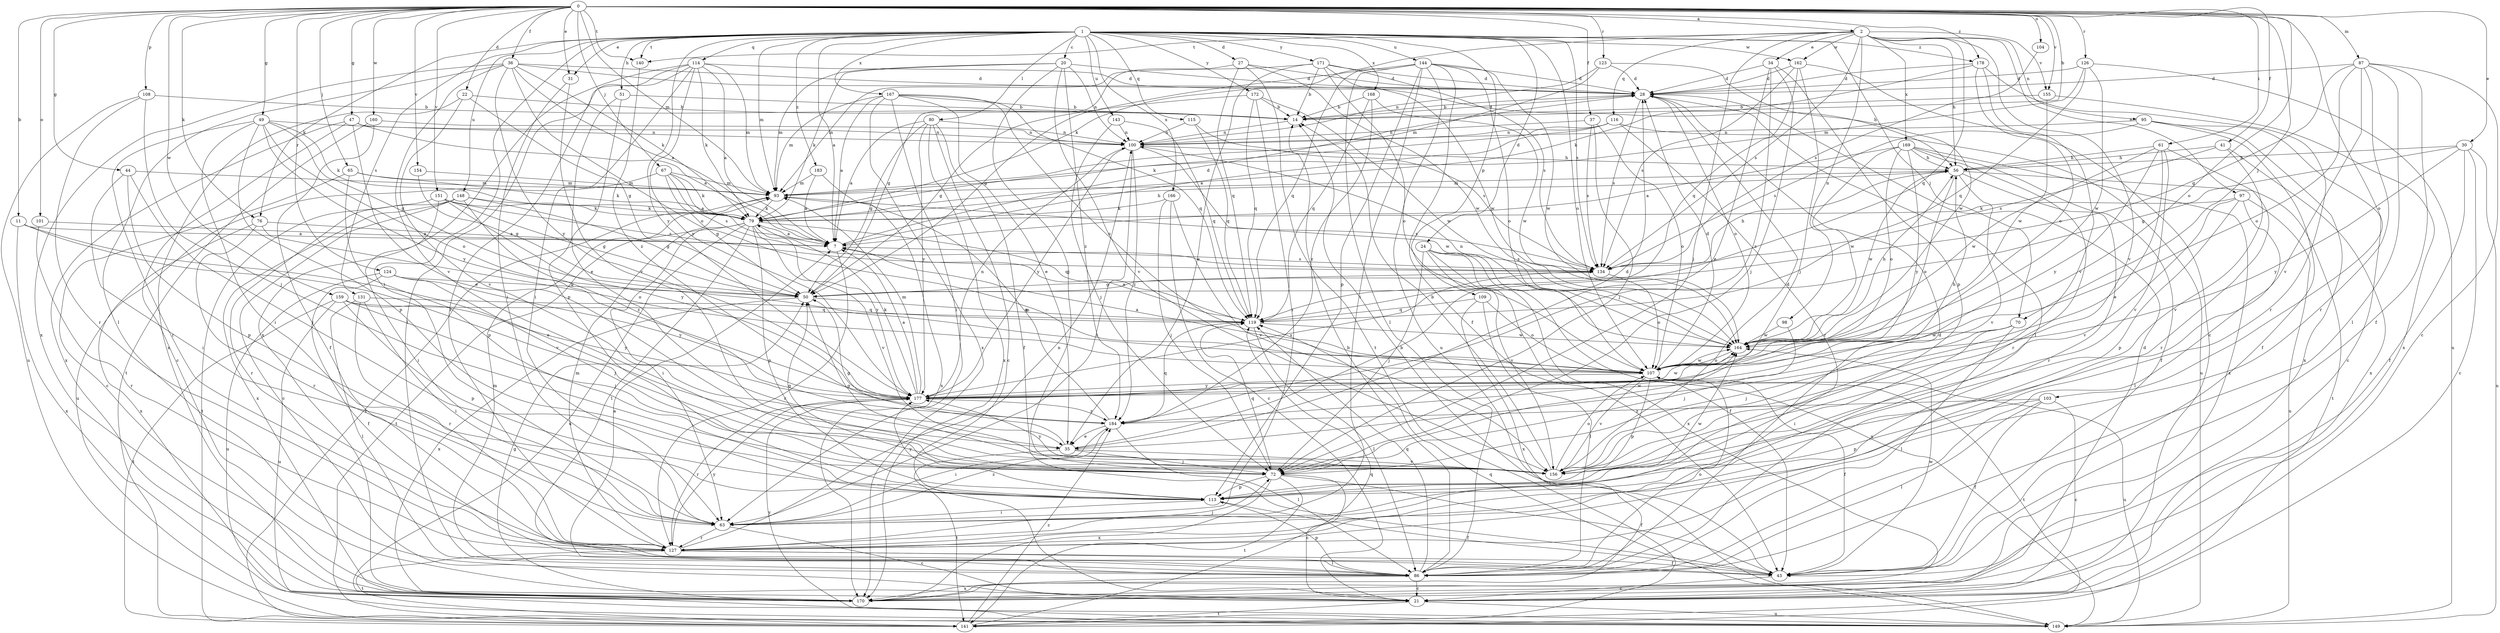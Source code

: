 strict digraph  {
0;
1;
2;
7;
11;
14;
20;
21;
22;
24;
27;
28;
30;
31;
34;
35;
36;
37;
41;
43;
44;
47;
49;
50;
51;
56;
61;
63;
65;
67;
70;
72;
76;
79;
80;
86;
87;
93;
95;
97;
98;
100;
101;
103;
104;
107;
108;
109;
113;
114;
115;
116;
119;
123;
124;
126;
127;
131;
134;
140;
141;
143;
144;
148;
149;
151;
154;
155;
156;
159;
160;
162;
164;
166;
167;
168;
169;
170;
171;
172;
177;
178;
183;
184;
0 -> 2  [label=a];
0 -> 11  [label=b];
0 -> 14  [label=b];
0 -> 22  [label=d];
0 -> 30  [label=e];
0 -> 31  [label=e];
0 -> 36  [label=f];
0 -> 37  [label=f];
0 -> 41  [label=f];
0 -> 44  [label=g];
0 -> 47  [label=g];
0 -> 49  [label=g];
0 -> 61  [label=i];
0 -> 65  [label=j];
0 -> 67  [label=j];
0 -> 70  [label=j];
0 -> 76  [label=k];
0 -> 87  [label=m];
0 -> 93  [label=m];
0 -> 101  [label=o];
0 -> 103  [label=o];
0 -> 104  [label=o];
0 -> 107  [label=o];
0 -> 108  [label=p];
0 -> 123  [label=r];
0 -> 124  [label=r];
0 -> 126  [label=r];
0 -> 140  [label=t];
0 -> 151  [label=v];
0 -> 154  [label=v];
0 -> 155  [label=v];
0 -> 159  [label=w];
0 -> 160  [label=w];
0 -> 178  [label=z];
1 -> 7  [label=a];
1 -> 20  [label=c];
1 -> 24  [label=d];
1 -> 27  [label=d];
1 -> 31  [label=e];
1 -> 51  [label=h];
1 -> 63  [label=i];
1 -> 70  [label=j];
1 -> 76  [label=k];
1 -> 80  [label=l];
1 -> 93  [label=m];
1 -> 107  [label=o];
1 -> 109  [label=p];
1 -> 114  [label=q];
1 -> 115  [label=q];
1 -> 131  [label=s];
1 -> 134  [label=s];
1 -> 140  [label=t];
1 -> 143  [label=u];
1 -> 144  [label=u];
1 -> 148  [label=u];
1 -> 162  [label=w];
1 -> 166  [label=x];
1 -> 167  [label=x];
1 -> 168  [label=x];
1 -> 171  [label=y];
1 -> 172  [label=y];
1 -> 177  [label=y];
1 -> 178  [label=z];
1 -> 183  [label=z];
2 -> 34  [label=e];
2 -> 56  [label=h];
2 -> 72  [label=j];
2 -> 79  [label=k];
2 -> 95  [label=n];
2 -> 97  [label=n];
2 -> 98  [label=n];
2 -> 116  [label=q];
2 -> 119  [label=q];
2 -> 134  [label=s];
2 -> 140  [label=t];
2 -> 155  [label=v];
2 -> 156  [label=v];
2 -> 162  [label=w];
2 -> 169  [label=x];
7 -> 28  [label=d];
7 -> 127  [label=r];
7 -> 134  [label=s];
11 -> 7  [label=a];
11 -> 35  [label=e];
11 -> 156  [label=v];
11 -> 170  [label=x];
14 -> 28  [label=d];
14 -> 100  [label=n];
20 -> 28  [label=d];
20 -> 72  [label=j];
20 -> 79  [label=k];
20 -> 93  [label=m];
20 -> 100  [label=n];
20 -> 156  [label=v];
20 -> 184  [label=z];
21 -> 28  [label=d];
21 -> 141  [label=t];
21 -> 149  [label=u];
22 -> 14  [label=b];
22 -> 50  [label=g];
22 -> 156  [label=v];
22 -> 170  [label=x];
24 -> 43  [label=f];
24 -> 72  [label=j];
24 -> 134  [label=s];
24 -> 149  [label=u];
24 -> 156  [label=v];
24 -> 170  [label=x];
27 -> 28  [label=d];
27 -> 50  [label=g];
27 -> 119  [label=q];
27 -> 141  [label=t];
27 -> 164  [label=w];
28 -> 14  [label=b];
28 -> 86  [label=l];
28 -> 107  [label=o];
28 -> 134  [label=s];
30 -> 21  [label=c];
30 -> 43  [label=f];
30 -> 50  [label=g];
30 -> 56  [label=h];
30 -> 149  [label=u];
30 -> 177  [label=y];
31 -> 63  [label=i];
31 -> 156  [label=v];
34 -> 28  [label=d];
34 -> 35  [label=e];
34 -> 72  [label=j];
34 -> 113  [label=p];
34 -> 184  [label=z];
35 -> 28  [label=d];
35 -> 50  [label=g];
35 -> 72  [label=j];
35 -> 141  [label=t];
35 -> 156  [label=v];
36 -> 7  [label=a];
36 -> 28  [label=d];
36 -> 56  [label=h];
36 -> 79  [label=k];
36 -> 86  [label=l];
36 -> 107  [label=o];
36 -> 156  [label=v];
36 -> 170  [label=x];
36 -> 177  [label=y];
37 -> 72  [label=j];
37 -> 100  [label=n];
37 -> 107  [label=o];
37 -> 134  [label=s];
41 -> 56  [label=h];
41 -> 134  [label=s];
41 -> 156  [label=v];
41 -> 170  [label=x];
43 -> 14  [label=b];
43 -> 21  [label=c];
43 -> 164  [label=w];
44 -> 63  [label=i];
44 -> 72  [label=j];
44 -> 93  [label=m];
44 -> 113  [label=p];
47 -> 7  [label=a];
47 -> 21  [label=c];
47 -> 35  [label=e];
47 -> 100  [label=n];
47 -> 170  [label=x];
49 -> 50  [label=g];
49 -> 63  [label=i];
49 -> 79  [label=k];
49 -> 100  [label=n];
49 -> 107  [label=o];
49 -> 113  [label=p];
49 -> 127  [label=r];
49 -> 177  [label=y];
50 -> 119  [label=q];
50 -> 170  [label=x];
51 -> 14  [label=b];
51 -> 35  [label=e];
51 -> 113  [label=p];
56 -> 93  [label=m];
56 -> 107  [label=o];
56 -> 127  [label=r];
56 -> 141  [label=t];
56 -> 156  [label=v];
56 -> 164  [label=w];
61 -> 35  [label=e];
61 -> 56  [label=h];
61 -> 127  [label=r];
61 -> 156  [label=v];
61 -> 164  [label=w];
61 -> 177  [label=y];
63 -> 21  [label=c];
63 -> 127  [label=r];
63 -> 184  [label=z];
65 -> 21  [label=c];
65 -> 79  [label=k];
65 -> 93  [label=m];
65 -> 113  [label=p];
67 -> 7  [label=a];
67 -> 50  [label=g];
67 -> 79  [label=k];
67 -> 93  [label=m];
67 -> 134  [label=s];
67 -> 149  [label=u];
70 -> 63  [label=i];
70 -> 72  [label=j];
70 -> 86  [label=l];
70 -> 164  [label=w];
72 -> 21  [label=c];
72 -> 43  [label=f];
72 -> 50  [label=g];
72 -> 113  [label=p];
72 -> 119  [label=q];
72 -> 141  [label=t];
72 -> 170  [label=x];
76 -> 7  [label=a];
76 -> 107  [label=o];
76 -> 127  [label=r];
76 -> 170  [label=x];
79 -> 7  [label=a];
79 -> 56  [label=h];
79 -> 63  [label=i];
79 -> 86  [label=l];
79 -> 113  [label=p];
79 -> 119  [label=q];
79 -> 141  [label=t];
79 -> 149  [label=u];
79 -> 156  [label=v];
79 -> 177  [label=y];
80 -> 7  [label=a];
80 -> 21  [label=c];
80 -> 43  [label=f];
80 -> 50  [label=g];
80 -> 100  [label=n];
80 -> 170  [label=x];
80 -> 177  [label=y];
86 -> 7  [label=a];
86 -> 14  [label=b];
86 -> 21  [label=c];
86 -> 28  [label=d];
86 -> 93  [label=m];
86 -> 107  [label=o];
86 -> 113  [label=p];
86 -> 119  [label=q];
86 -> 170  [label=x];
87 -> 21  [label=c];
87 -> 28  [label=d];
87 -> 43  [label=f];
87 -> 50  [label=g];
87 -> 86  [label=l];
87 -> 107  [label=o];
87 -> 127  [label=r];
87 -> 156  [label=v];
93 -> 79  [label=k];
93 -> 134  [label=s];
93 -> 141  [label=t];
95 -> 21  [label=c];
95 -> 43  [label=f];
95 -> 100  [label=n];
95 -> 134  [label=s];
95 -> 170  [label=x];
97 -> 79  [label=k];
97 -> 86  [label=l];
97 -> 113  [label=p];
97 -> 149  [label=u];
97 -> 156  [label=v];
98 -> 72  [label=j];
98 -> 164  [label=w];
100 -> 56  [label=h];
100 -> 63  [label=i];
100 -> 164  [label=w];
100 -> 177  [label=y];
100 -> 184  [label=z];
101 -> 7  [label=a];
101 -> 127  [label=r];
103 -> 21  [label=c];
103 -> 43  [label=f];
103 -> 86  [label=l];
103 -> 113  [label=p];
103 -> 184  [label=z];
104 -> 134  [label=s];
107 -> 7  [label=a];
107 -> 28  [label=d];
107 -> 43  [label=f];
107 -> 113  [label=p];
107 -> 141  [label=t];
107 -> 149  [label=u];
107 -> 156  [label=v];
107 -> 164  [label=w];
107 -> 177  [label=y];
108 -> 14  [label=b];
108 -> 72  [label=j];
108 -> 127  [label=r];
108 -> 149  [label=u];
109 -> 86  [label=l];
109 -> 107  [label=o];
109 -> 119  [label=q];
109 -> 170  [label=x];
113 -> 43  [label=f];
113 -> 63  [label=i];
113 -> 164  [label=w];
113 -> 177  [label=y];
114 -> 7  [label=a];
114 -> 28  [label=d];
114 -> 63  [label=i];
114 -> 79  [label=k];
114 -> 86  [label=l];
114 -> 93  [label=m];
114 -> 127  [label=r];
114 -> 170  [label=x];
114 -> 177  [label=y];
115 -> 100  [label=n];
115 -> 119  [label=q];
115 -> 134  [label=s];
116 -> 7  [label=a];
116 -> 79  [label=k];
116 -> 100  [label=n];
116 -> 127  [label=r];
116 -> 149  [label=u];
119 -> 7  [label=a];
119 -> 86  [label=l];
119 -> 164  [label=w];
123 -> 28  [label=d];
123 -> 93  [label=m];
123 -> 100  [label=n];
123 -> 164  [label=w];
124 -> 43  [label=f];
124 -> 50  [label=g];
124 -> 72  [label=j];
124 -> 149  [label=u];
124 -> 177  [label=y];
126 -> 28  [label=d];
126 -> 93  [label=m];
126 -> 119  [label=q];
126 -> 149  [label=u];
126 -> 164  [label=w];
127 -> 43  [label=f];
127 -> 72  [label=j];
127 -> 86  [label=l];
127 -> 93  [label=m];
127 -> 100  [label=n];
127 -> 141  [label=t];
127 -> 177  [label=y];
131 -> 63  [label=i];
131 -> 86  [label=l];
131 -> 119  [label=q];
131 -> 127  [label=r];
134 -> 50  [label=g];
134 -> 56  [label=h];
134 -> 107  [label=o];
140 -> 184  [label=z];
141 -> 119  [label=q];
141 -> 184  [label=z];
143 -> 72  [label=j];
143 -> 100  [label=n];
143 -> 119  [label=q];
144 -> 28  [label=d];
144 -> 43  [label=f];
144 -> 50  [label=g];
144 -> 63  [label=i];
144 -> 86  [label=l];
144 -> 107  [label=o];
144 -> 113  [label=p];
144 -> 119  [label=q];
144 -> 149  [label=u];
144 -> 164  [label=w];
148 -> 21  [label=c];
148 -> 50  [label=g];
148 -> 79  [label=k];
148 -> 141  [label=t];
148 -> 170  [label=x];
148 -> 184  [label=z];
149 -> 119  [label=q];
149 -> 177  [label=y];
151 -> 50  [label=g];
151 -> 63  [label=i];
151 -> 79  [label=k];
151 -> 127  [label=r];
151 -> 134  [label=s];
151 -> 177  [label=y];
154 -> 50  [label=g];
154 -> 93  [label=m];
155 -> 14  [label=b];
155 -> 164  [label=w];
155 -> 170  [label=x];
156 -> 14  [label=b];
156 -> 28  [label=d];
156 -> 50  [label=g];
156 -> 107  [label=o];
156 -> 177  [label=y];
159 -> 72  [label=j];
159 -> 113  [label=p];
159 -> 119  [label=q];
159 -> 141  [label=t];
159 -> 149  [label=u];
159 -> 177  [label=y];
160 -> 43  [label=f];
160 -> 100  [label=n];
160 -> 141  [label=t];
162 -> 21  [label=c];
162 -> 28  [label=d];
162 -> 72  [label=j];
162 -> 119  [label=q];
162 -> 134  [label=s];
164 -> 56  [label=h];
164 -> 100  [label=n];
164 -> 107  [label=o];
166 -> 21  [label=c];
166 -> 72  [label=j];
166 -> 79  [label=k];
166 -> 156  [label=v];
167 -> 7  [label=a];
167 -> 14  [label=b];
167 -> 35  [label=e];
167 -> 63  [label=i];
167 -> 93  [label=m];
167 -> 107  [label=o];
167 -> 119  [label=q];
167 -> 170  [label=x];
168 -> 14  [label=b];
168 -> 119  [label=q];
168 -> 164  [label=w];
168 -> 184  [label=z];
169 -> 7  [label=a];
169 -> 43  [label=f];
169 -> 56  [label=h];
169 -> 107  [label=o];
169 -> 127  [label=r];
169 -> 164  [label=w];
169 -> 170  [label=x];
169 -> 177  [label=y];
170 -> 50  [label=g];
171 -> 14  [label=b];
171 -> 28  [label=d];
171 -> 35  [label=e];
171 -> 93  [label=m];
171 -> 107  [label=o];
171 -> 134  [label=s];
171 -> 164  [label=w];
172 -> 14  [label=b];
172 -> 50  [label=g];
172 -> 63  [label=i];
172 -> 119  [label=q];
172 -> 164  [label=w];
177 -> 7  [label=a];
177 -> 56  [label=h];
177 -> 79  [label=k];
177 -> 93  [label=m];
177 -> 100  [label=n];
177 -> 127  [label=r];
177 -> 134  [label=s];
177 -> 164  [label=w];
177 -> 184  [label=z];
178 -> 28  [label=d];
178 -> 79  [label=k];
178 -> 107  [label=o];
178 -> 127  [label=r];
178 -> 156  [label=v];
183 -> 7  [label=a];
183 -> 93  [label=m];
183 -> 170  [label=x];
184 -> 35  [label=e];
184 -> 63  [label=i];
184 -> 86  [label=l];
184 -> 93  [label=m];
184 -> 119  [label=q];
184 -> 164  [label=w];
}
